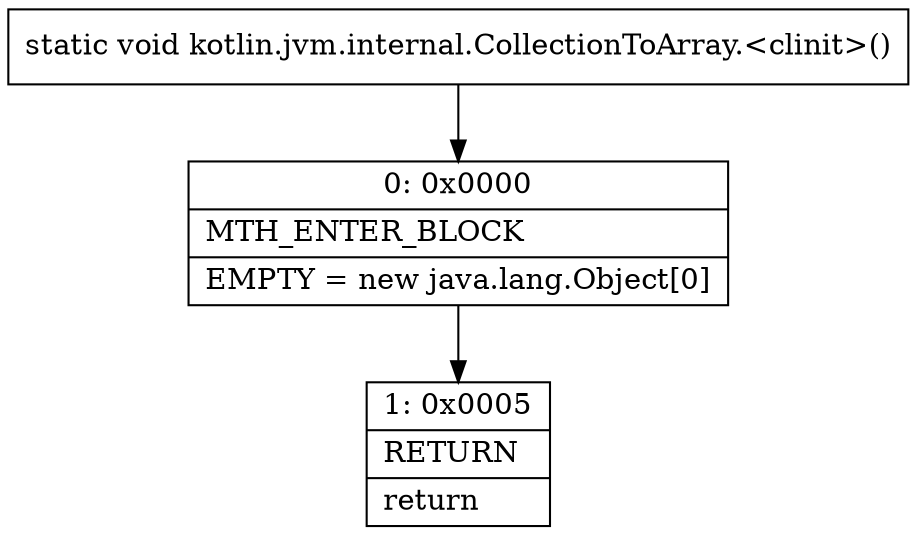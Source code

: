 digraph "CFG forkotlin.jvm.internal.CollectionToArray.\<clinit\>()V" {
Node_0 [shape=record,label="{0\:\ 0x0000|MTH_ENTER_BLOCK\l|EMPTY = new java.lang.Object[0]\l}"];
Node_1 [shape=record,label="{1\:\ 0x0005|RETURN\l|return\l}"];
MethodNode[shape=record,label="{static void kotlin.jvm.internal.CollectionToArray.\<clinit\>() }"];
MethodNode -> Node_0;
Node_0 -> Node_1;
}

